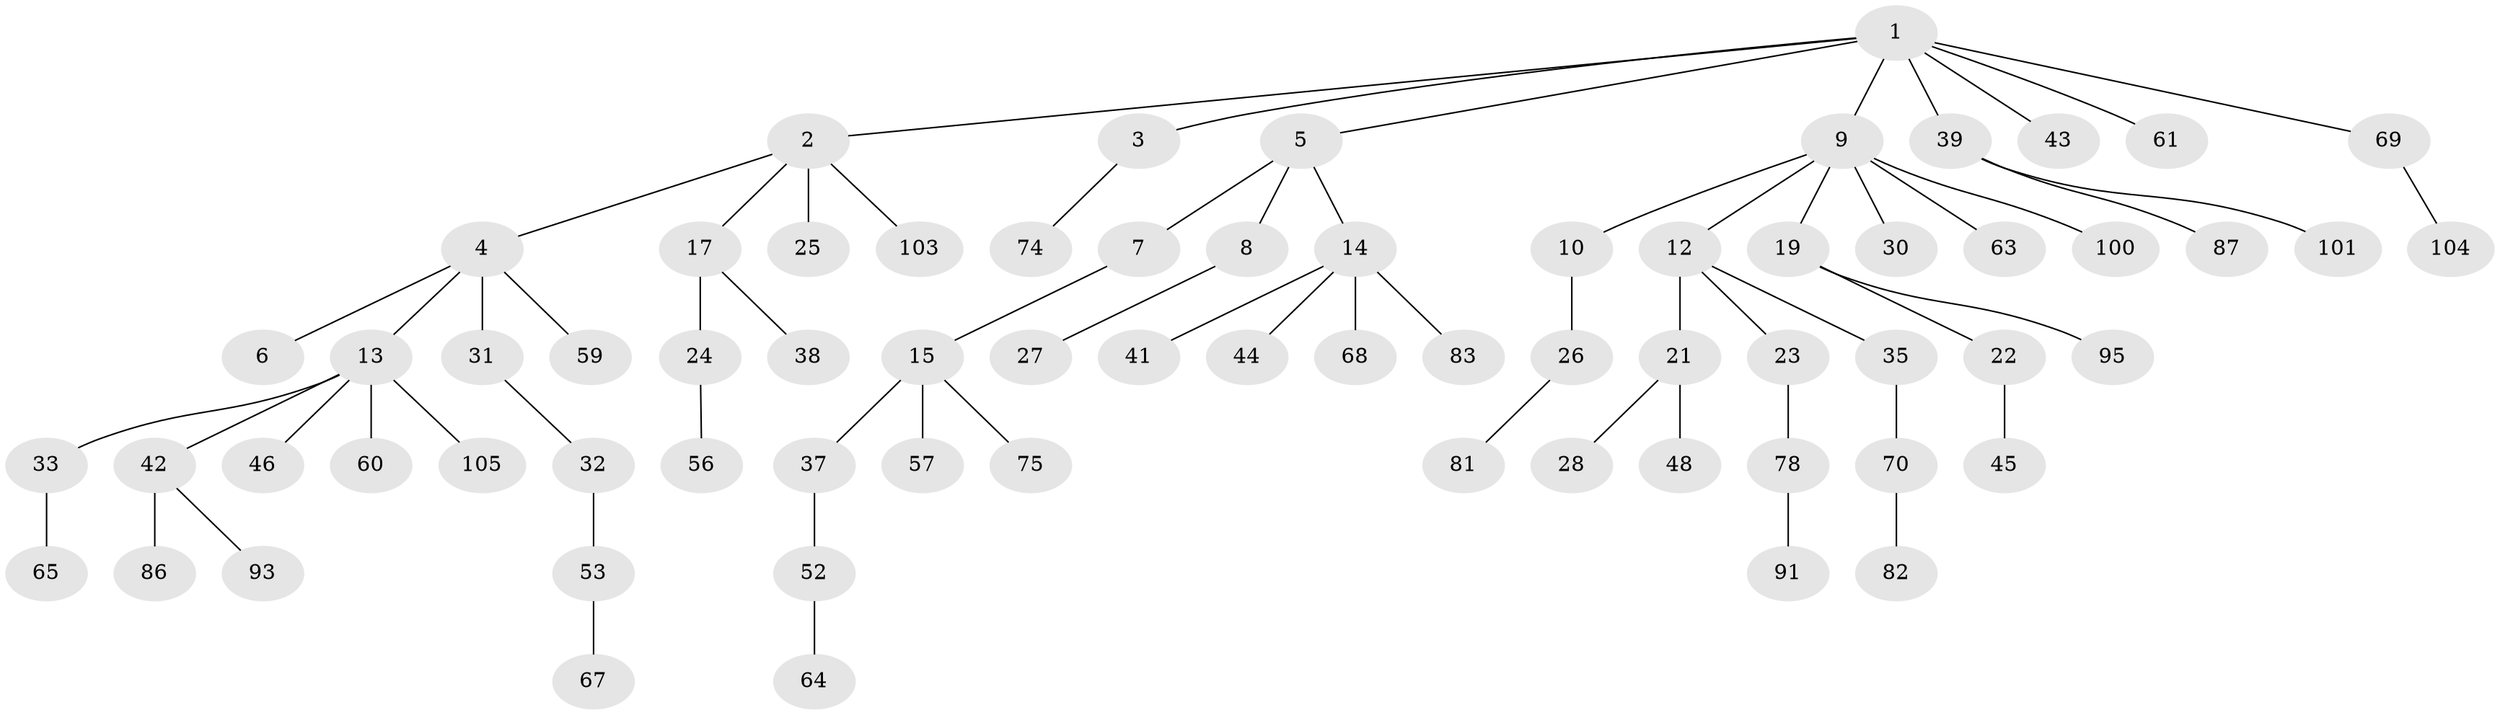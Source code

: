 // Generated by graph-tools (version 1.1) at 2025/24/03/03/25 07:24:08]
// undirected, 69 vertices, 68 edges
graph export_dot {
graph [start="1"]
  node [color=gray90,style=filled];
  1 [super="+29"];
  2 [super="+16"];
  3 [super="+47"];
  4 [super="+20"];
  5 [super="+58"];
  6 [super="+98"];
  7;
  8 [super="+11"];
  9 [super="+99"];
  10;
  12 [super="+18"];
  13 [super="+34"];
  14 [super="+36"];
  15 [super="+55"];
  17 [super="+54"];
  19 [super="+85"];
  21 [super="+84"];
  22 [super="+40"];
  23;
  24 [super="+71"];
  25;
  26 [super="+66"];
  27;
  28;
  30;
  31;
  32 [super="+50"];
  33 [super="+62"];
  35 [super="+51"];
  37;
  38 [super="+94"];
  39 [super="+73"];
  41;
  42 [super="+49"];
  43;
  44 [super="+102"];
  45 [super="+96"];
  46;
  48 [super="+90"];
  52 [super="+79"];
  53 [super="+72"];
  56;
  57;
  59;
  60;
  61 [super="+88"];
  63 [super="+89"];
  64;
  65 [super="+77"];
  67;
  68;
  69;
  70 [super="+76"];
  74 [super="+80"];
  75;
  78 [super="+92"];
  81;
  82 [super="+97"];
  83;
  86;
  87;
  91;
  93;
  95;
  100;
  101;
  103;
  104;
  105;
  1 -- 2;
  1 -- 3;
  1 -- 5;
  1 -- 9;
  1 -- 43;
  1 -- 61;
  1 -- 69;
  1 -- 39;
  2 -- 4;
  2 -- 17;
  2 -- 25;
  2 -- 103;
  3 -- 74;
  4 -- 6;
  4 -- 13;
  4 -- 59;
  4 -- 31;
  5 -- 7;
  5 -- 8;
  5 -- 14;
  7 -- 15;
  8 -- 27;
  9 -- 10;
  9 -- 12;
  9 -- 19;
  9 -- 30;
  9 -- 63;
  9 -- 100;
  10 -- 26;
  12 -- 35;
  12 -- 21;
  12 -- 23;
  13 -- 33;
  13 -- 60;
  13 -- 105;
  13 -- 42;
  13 -- 46;
  14 -- 41;
  14 -- 83;
  14 -- 44;
  14 -- 68;
  15 -- 37;
  15 -- 57;
  15 -- 75;
  17 -- 24;
  17 -- 38;
  19 -- 22;
  19 -- 95;
  21 -- 28;
  21 -- 48;
  22 -- 45;
  23 -- 78;
  24 -- 56;
  26 -- 81;
  31 -- 32;
  32 -- 53;
  33 -- 65;
  35 -- 70;
  37 -- 52;
  39 -- 101;
  39 -- 87;
  42 -- 86;
  42 -- 93;
  52 -- 64;
  53 -- 67;
  69 -- 104;
  70 -- 82;
  78 -- 91;
}
